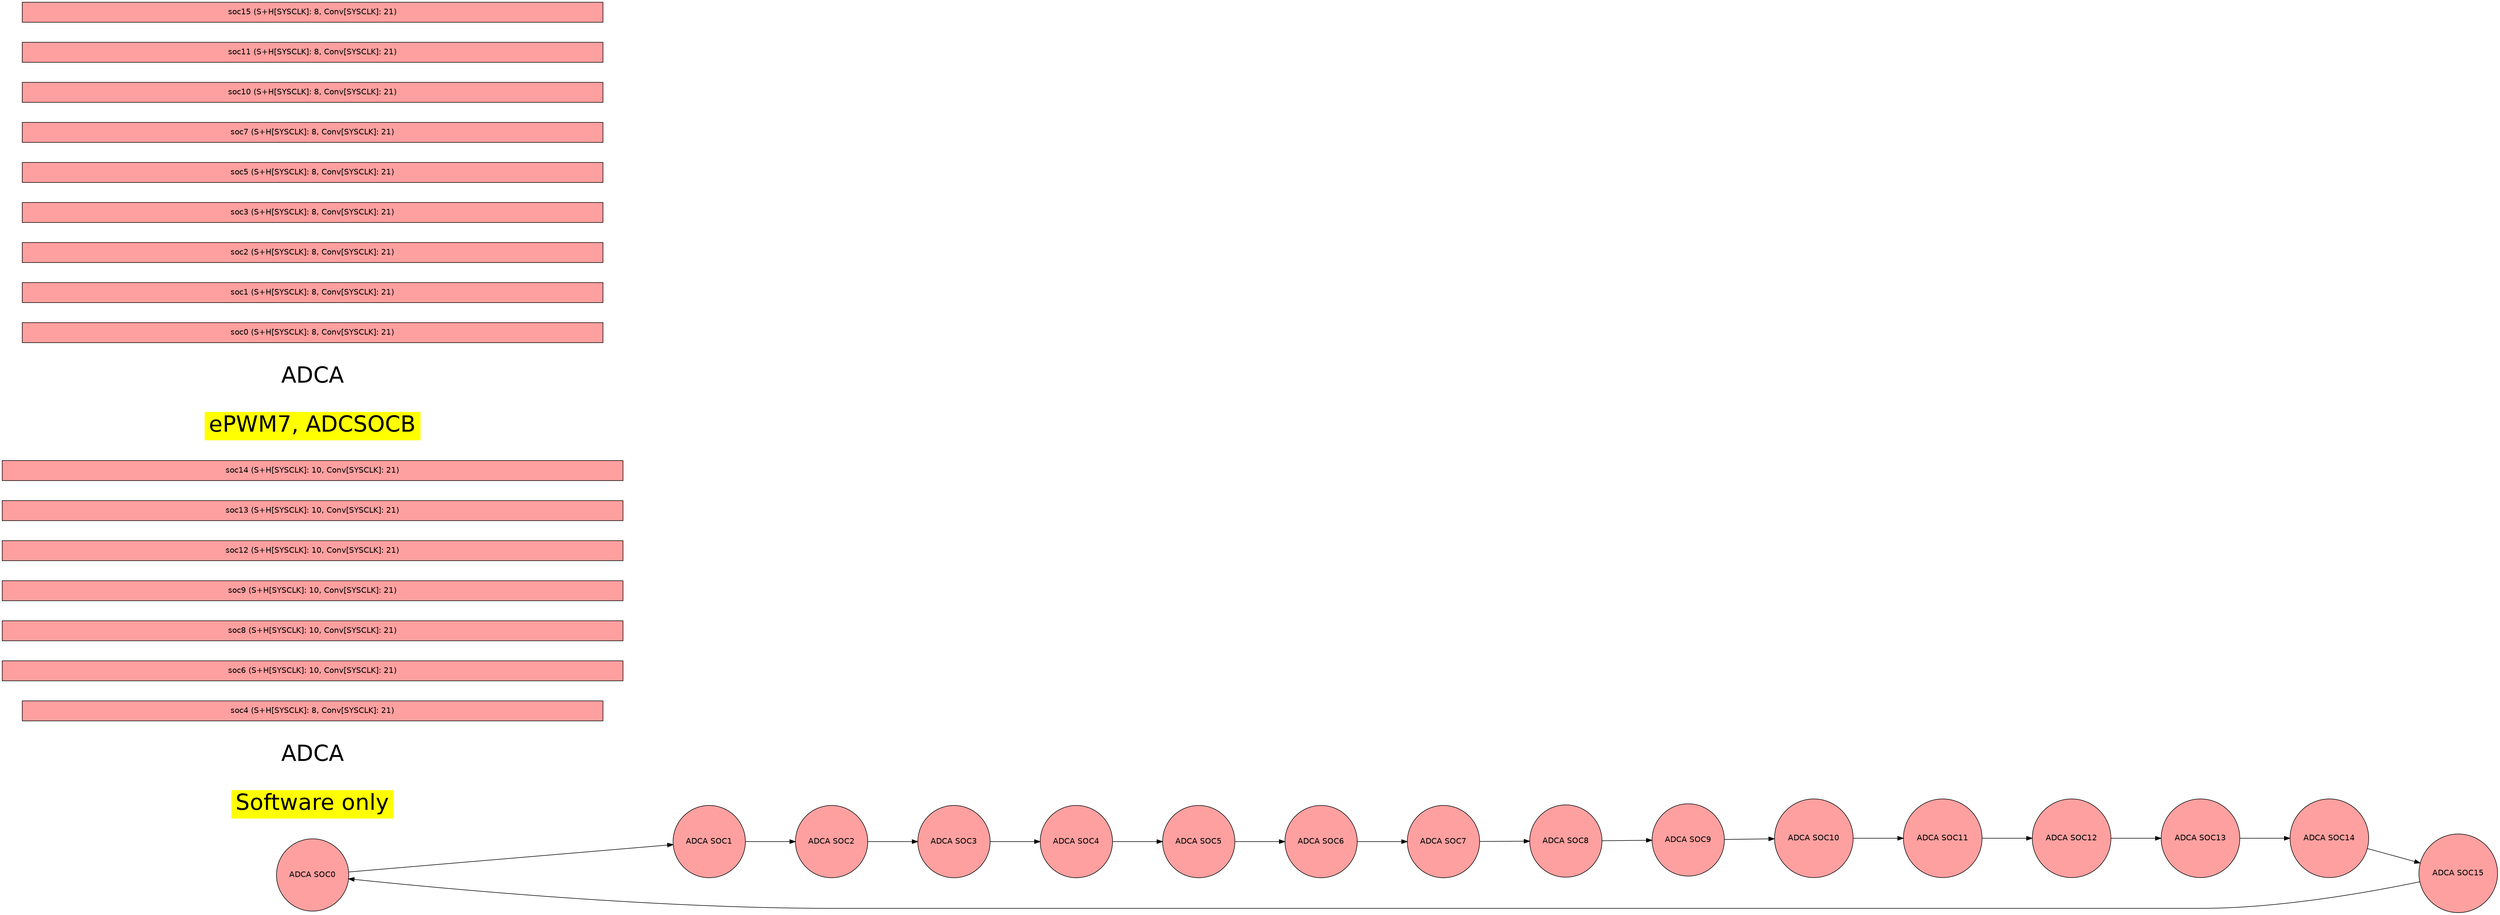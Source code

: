 digraph {
    graph [fontname = "helvetica"];
    node  [fontname = "helvetica"];
    edge  [fontname = "helvetica"];
    graph [mclimit=50 nodesep=0.5 rankdir=LR ranksep=1.25]

    node [shape = circle style=filled];

        adca_SOC0 [label="ADCA SOC0" fillcolor="#FFA0A0" pos="0.000,7.689!"]
        adca_SOC1 [label="ADCA SOC1" fillcolor="#FFA0A0" pos="2.942,7.103!"]
        adca_SOC2 [label="ADCA SOC2" fillcolor="#FFA0A0" pos="5.437,5.437!"]
        adca_SOC3 [label="ADCA SOC3" fillcolor="#FFA0A0" pos="7.103,2.942!"]
        adca_SOC4 [label="ADCA SOC4" fillcolor="#FFA0A0" pos="7.689,0.000!"]
        adca_SOC5 [label="ADCA SOC5" fillcolor="#FFA0A0" pos="7.103,-2.942!"]
        adca_SOC6 [label="ADCA SOC6" fillcolor="#FFA0A0" pos="5.437,-5.437!"]
        adca_SOC7 [label="ADCA SOC7" fillcolor="#FFA0A0" pos="2.942,-7.103!"]
        adca_SOC8 [label="ADCA SOC8" fillcolor="#FFA0A0" pos="0.000,-7.689!"]
        adca_SOC9 [label="ADCA SOC9" fillcolor="#FFA0A0" pos="-2.942,-7.103!"]
        adca_SOC10 [label="ADCA SOC10" fillcolor="#FFA0A0" pos="-5.437,-5.437!"]
        adca_SOC11 [label="ADCA SOC11" fillcolor="#FFA0A0" pos="-7.103,-2.942!"]
        adca_SOC12 [label="ADCA SOC12" fillcolor="#FFA0A0" pos="-7.689,-0.000!"]
        adca_SOC13 [label="ADCA SOC13" fillcolor="#FFA0A0" pos="-7.103,2.942!"]
        adca_SOC14 [label="ADCA SOC14" fillcolor="#FFA0A0" pos="-5.437,5.437!"]
        adca_SOC15 [label="ADCA SOC15" fillcolor="#FFA0A0" pos="-2.942,7.103!"]
        adca_SOC0 -> adca_SOC1
        adca_SOC1 -> adca_SOC2
        adca_SOC2 -> adca_SOC3
        adca_SOC3 -> adca_SOC4
        adca_SOC4 -> adca_SOC5
        adca_SOC5 -> adca_SOC6
        adca_SOC6 -> adca_SOC7
        adca_SOC7 -> adca_SOC8
        adca_SOC8 -> adca_SOC9
        adca_SOC9 -> adca_SOC10
        adca_SOC10 -> adca_SOC11
        adca_SOC11 -> adca_SOC12
        adca_SOC12 -> adca_SOC13
        adca_SOC13 -> adca_SOC14
        adca_SOC14 -> adca_SOC15
        adca_SOC15 -> adca_SOC0
    node [shape=rect style=filled];
        ADC_TRIGGER_SW_ONLY[label="Software only" fillcolor="yellow"  fontsize="40" color="white" pos="24.000,-3.000!"]
          
        adca_ADC_TRIGGER_SW_ONLY[label="ADCA"  fontsize="40" fillcolor="white" color="white" pos="24.000,-9.000!"]
          
        adca_ADC_TRIGGER_SW_ONLY_soc4[label="soc4 (S+H[SYSCLK]: 8, Conv[SYSCLK]: 21)" fillcolor="#FFA0A0" width="14.500" pos="34.250,-9.000!"]
          
        adca_ADC_TRIGGER_SW_ONLY_soc6[label="soc6 (S+H[SYSCLK]: 10, Conv[SYSCLK]: 21)" fillcolor="#FFA0A0" width="15.500" pos="49.250,-9.000!"]
          
        adca_ADC_TRIGGER_SW_ONLY_soc8[label="soc8 (S+H[SYSCLK]: 10, Conv[SYSCLK]: 21)" fillcolor="#FFA0A0" width="15.500" pos="64.750,-9.000!"]
          
        adca_ADC_TRIGGER_SW_ONLY_soc9[label="soc9 (S+H[SYSCLK]: 10, Conv[SYSCLK]: 21)" fillcolor="#FFA0A0" width="15.500" pos="80.250,-9.000!"]
          
        adca_ADC_TRIGGER_SW_ONLY_soc12[label="soc12 (S+H[SYSCLK]: 10, Conv[SYSCLK]: 21)" fillcolor="#FFA0A0" width="15.500" pos="95.750,-9.000!"]
          
        adca_ADC_TRIGGER_SW_ONLY_soc13[label="soc13 (S+H[SYSCLK]: 10, Conv[SYSCLK]: 21)" fillcolor="#FFA0A0" width="15.500" pos="111.250,-9.000!"]
          
        adca_ADC_TRIGGER_SW_ONLY_soc14[label="soc14 (S+H[SYSCLK]: 10, Conv[SYSCLK]: 21)" fillcolor="#FFA0A0" width="15.500" pos="126.750,-9.000!"]
        ADC_TRIGGER_EPWM7_SOCB[label="ePWM7, ADCSOCB" fillcolor="yellow"  fontsize="40" color="white" pos="24.000,-12.000!"]
          
        adca_ADC_TRIGGER_EPWM7_SOCB[label="ADCA"  fontsize="40" fillcolor="white" color="white" pos="24.000,-18.000!"]
          
        adca_ADC_TRIGGER_EPWM7_SOCB_soc0[label="soc0 (S+H[SYSCLK]: 8, Conv[SYSCLK]: 21)" fillcolor="#FFA0A0" width="14.500" pos="34.250,-18.000!"]
          
        adca_ADC_TRIGGER_EPWM7_SOCB_soc1[label="soc1 (S+H[SYSCLK]: 8, Conv[SYSCLK]: 21)" fillcolor="#FFA0A0" width="14.500" pos="48.750,-18.000!"]
          
        adca_ADC_TRIGGER_EPWM7_SOCB_soc2[label="soc2 (S+H[SYSCLK]: 8, Conv[SYSCLK]: 21)" fillcolor="#FFA0A0" width="14.500" pos="63.250,-18.000!"]
          
        adca_ADC_TRIGGER_EPWM7_SOCB_soc3[label="soc3 (S+H[SYSCLK]: 8, Conv[SYSCLK]: 21)" fillcolor="#FFA0A0" width="14.500" pos="77.750,-18.000!"]
          
        adca_ADC_TRIGGER_EPWM7_SOCB_soc5[label="soc5 (S+H[SYSCLK]: 8, Conv[SYSCLK]: 21)" fillcolor="#FFA0A0" width="14.500" pos="92.250,-18.000!"]
          
        adca_ADC_TRIGGER_EPWM7_SOCB_soc7[label="soc7 (S+H[SYSCLK]: 8, Conv[SYSCLK]: 21)" fillcolor="#FFA0A0" width="14.500" pos="106.750,-18.000!"]
          
        adca_ADC_TRIGGER_EPWM7_SOCB_soc10[label="soc10 (S+H[SYSCLK]: 8, Conv[SYSCLK]: 21)" fillcolor="#FFA0A0" width="14.500" pos="121.250,-18.000!"]
          
        adca_ADC_TRIGGER_EPWM7_SOCB_soc11[label="soc11 (S+H[SYSCLK]: 8, Conv[SYSCLK]: 21)" fillcolor="#FFA0A0" width="14.500" pos="135.750,-18.000!"]
          
        adca_ADC_TRIGGER_EPWM7_SOCB_soc15[label="soc15 (S+H[SYSCLK]: 8, Conv[SYSCLK]: 21)" fillcolor="#FFA0A0" width="14.500" pos="150.250,-18.000!"]
}
